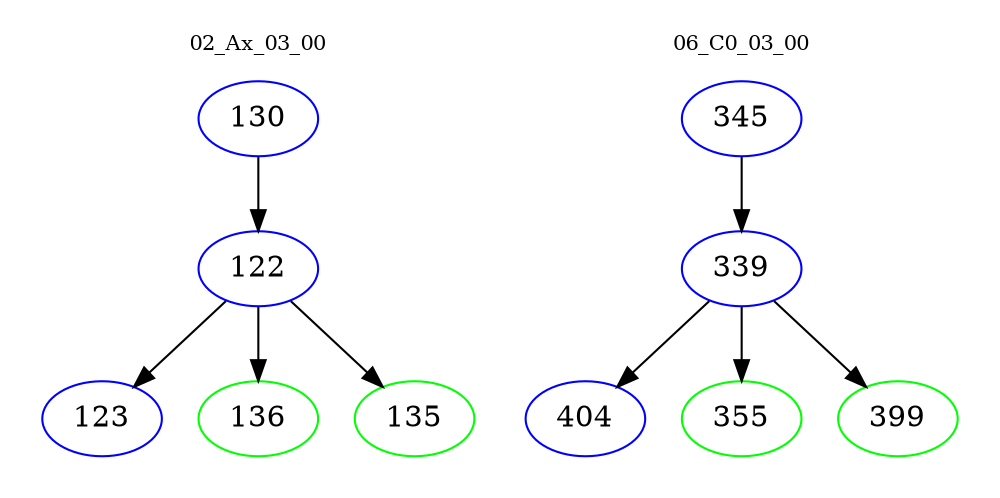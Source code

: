 digraph{
subgraph cluster_0 {
color = white
label = "02_Ax_03_00";
fontsize=10;
T0_130 [label="130", color="blue"]
T0_130 -> T0_122 [color="black"]
T0_122 [label="122", color="blue"]
T0_122 -> T0_123 [color="black"]
T0_123 [label="123", color="blue"]
T0_122 -> T0_136 [color="black"]
T0_136 [label="136", color="green"]
T0_122 -> T0_135 [color="black"]
T0_135 [label="135", color="green"]
}
subgraph cluster_1 {
color = white
label = "06_C0_03_00";
fontsize=10;
T1_345 [label="345", color="blue"]
T1_345 -> T1_339 [color="black"]
T1_339 [label="339", color="blue"]
T1_339 -> T1_404 [color="black"]
T1_404 [label="404", color="blue"]
T1_339 -> T1_355 [color="black"]
T1_355 [label="355", color="green"]
T1_339 -> T1_399 [color="black"]
T1_399 [label="399", color="green"]
}
}
